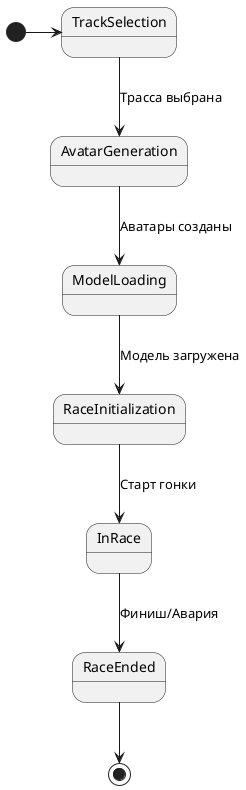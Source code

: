 @startuml
[*] -> TrackSelection
TrackSelection --> AvatarGeneration: Трасса выбрана
AvatarGeneration --> ModelLoading: Аватары созданы
ModelLoading --> RaceInitialization: Модель загружена
RaceInitialization --> InRace: Старт гонки
InRace --> RaceEnded: Финиш/Авария
RaceEnded --> [*]
@enduml